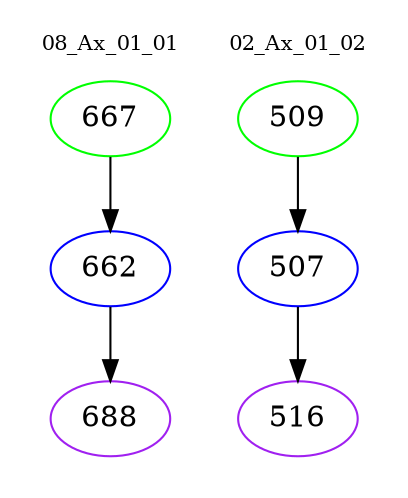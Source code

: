 digraph{
subgraph cluster_0 {
color = white
label = "08_Ax_01_01";
fontsize=10;
T0_667 [label="667", color="green"]
T0_667 -> T0_662 [color="black"]
T0_662 [label="662", color="blue"]
T0_662 -> T0_688 [color="black"]
T0_688 [label="688", color="purple"]
}
subgraph cluster_1 {
color = white
label = "02_Ax_01_02";
fontsize=10;
T1_509 [label="509", color="green"]
T1_509 -> T1_507 [color="black"]
T1_507 [label="507", color="blue"]
T1_507 -> T1_516 [color="black"]
T1_516 [label="516", color="purple"]
}
}
